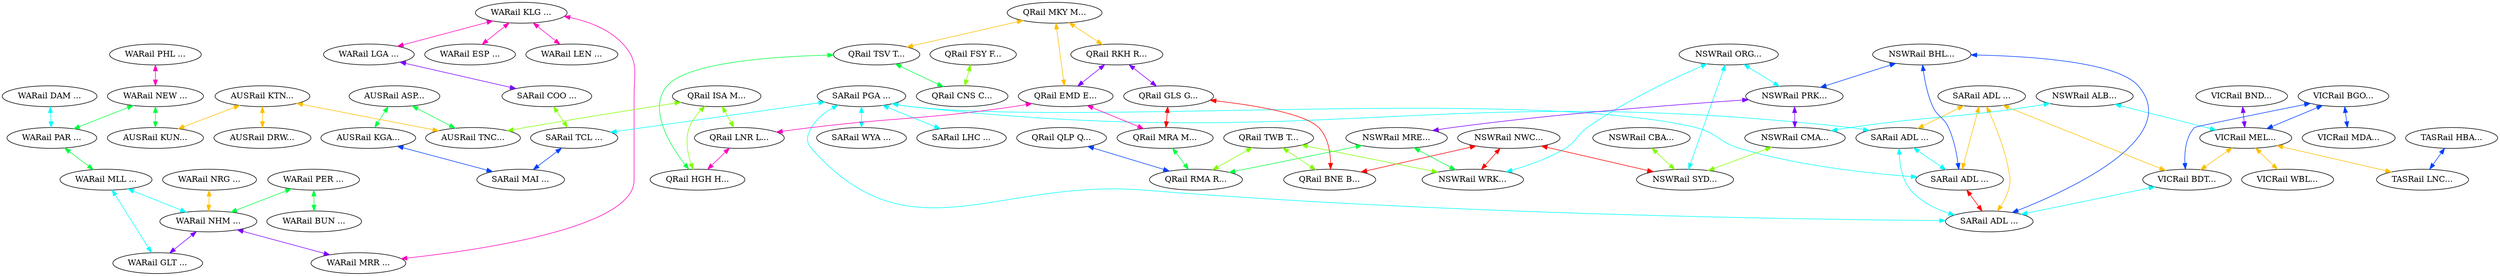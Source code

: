 graph x {
"WARail BUN Bunbury" [pos="1.15277777777778,-5.90277777777778",label="WARail BUN ..."]
"WARail PER Perth" [pos="0.847222222222222,-5.26388888888889",label="WARail PER ..."]
"WARail NHM Northam" [pos="1.36111111111111,-5.02777777777778",label="WARail NHM ..."]
"WARail NRG Narrogin" [pos="1.69444444444444,-5.69444444444444",label="WARail NRG ..."]
"WARail MRR Merredin" [pos="1.875,-4.75",label="WARail MRR ..."]
"WARail GLT Geralton" [pos="0.625,-4.58333333333333",label="WARail GLT ..."]
"WARail MLL Mullewa" [pos="1.36111111111111,-4.29166666666667",label="WARail MLL ..."]
"WARail ESP Esperance" [pos="2.26388888888889,-5.73611111111111",label="WARail ESP ..."]
"WARail KLG Kalgoorlie" [pos="2.45833333333333,-4.70833333333333",label="WARail KLG ..."]
"WARail LEN Leonora" [pos="2.30555555555556,-4.04166666666667",label="WARail LEN ..."]
"WARail LGA Loongana" [pos="3.04166666666667,-4.72222222222222",label="WARail LGA ..."]
"WARail PAR Parabadoo" [pos="1.93055555555556,-3.5",label="WARail PAR ..."]
"WARail DAM Dampier" [pos="1.20833333333333,-2.93055555555556",label="WARail DAM ..."]
"WARail NEW Newman" [pos="2.43055555555556,-2.98611111111111",label="WARail NEW ..."]
"WARail PHL Port Hedland" [pos="1.79166666666667,-2.47222222222222",label="WARail PHL ..."]
"SARail COO Cook" [pos="3.65277777777778,-4.73611111111111",label="SARail COO ..."]
"SARail TCL Tarcoola" [pos="4.61111111111111,-4.98611111111111",label="SARail TCL ..."]
"SARail MAI Manguri" [pos="4.79166666666667,-4.41666666666667",label="SARail MAI ..."]
"AUSRail KGA Kulgera" [pos="4.88888888888889,-3.79166666666667",label="AUSRail KGA..."]
"SARail PGA Port Augusta" [pos="5.26388888888889,-5.04166666666667",label="SARail PGA ..."]
"SARail LHC Leight Creek" [pos="5.41666666666667,-4.44444444444444",label="SARail LHC ..."]
"SARail WYA Whyalla" [pos="4.72222222222222,-5.51388888888889",label="SARail WYA ..."]
"SARail ADL Adelaide R" [pos="4.80555555555556,-7.15277777777778",label="SARail ADL ..."]
"SARail ADL Adelaide G" [pos="4.80555555555556,-6.29166666666667",label="SARail ADL ..."]
"SARail ADL Adelaide I" [pos="4.36111111111111,-6.72222222222222",label="SARail ADL ..."]
"SARail ADL Adelaide O" [pos="5.25,-6.72222222222222",label="SARail ADL ..."]
"VICRail BDT Bordertown" [pos="5.75,-6.36111111111111",label="VICRail BDT..."]
"VICRail MEL Melbourne" [pos="6.48611111111111,-6.65277777777778",label="VICRail MEL..."]
"VICRail WBL Warnambool" [pos="5.95833333333333,-6.84722222222222",label="VICRail WBL..."]
"VICRail BND Bairnsdale" [pos="7.11111111111111,-6.68055555555556",label="VICRail BND..."]
"NSWRail ALB Albany" [pos="6.73611111111111,-6.08333333333333",label="NSWRail ALB..."]
"VICRail BGO Bendigo" [pos="6.19444444444444,-6.02777777777778",label="VICRail BGO..."]
"VICRail MDA Mildura" [pos="5.93055555555556,-5.54166666666667",label="VICRail MDA..."]
"TASRail LNC Launceston" [pos="6.41666666666667,-7.34722222222222",label="TASRail LNC..."]
"TASRail HBA Hobart" [pos="6.84722222222222,-7.80555555555556",label="TASRail HBA..."]
"NSWRail CMA Cootamundra" [pos="7.08333333333333,-5.56944444444444",label="NSWRail CMA..."]
"NSWRail CBA Canberra" [pos="7.25,-6.15277777777778",label="NSWRail CBA..."]
"NSWRail SYD Sydney" [pos="7.81944444444444,-5.625",label="NSWRail SYD..."]
"NSWRail ORG Orange" [pos="7.15277777777778,-5.05555555555556",label="NSWRail ORG..."]
"NSWRail PRK Parkes" [pos="6.47222222222222,-5.02777777777778",label="NSWRail PRK..."]
"NSWRail BHL Broken Hill" [pos="5.88888888888889,-4.98611111111111",label="NSWRail BHL..."]
"NSWRail WRK Werris Creek" [pos="7.66666666666667,-4.73611111111111",label="NSWRail WRK..."]
"NSWRail NWC Newcastle" [pos="8.26388888888889,-5.06944444444444",label="NSWRail NWC..."]
"NSWRail MRE Moree" [pos="6.47222222222222,-4.47222222222222",label="NSWRail MRE..."]
"QRail BNE Brisbane" [pos="8.31944444444444,-4.04166666666667",label="QRail BNE B..."]
"QRail TWB Toowoomba" [pos="7.66666666666667,-3.97222222222222",label="QRail TWB T..."]
"QRail RMA Roma" [pos="6.58333333333333,-3.94444444444444",label="QRail RMA R..."]
"QRail QLP Quilpie" [pos="5.97222222222222,-3.95833333333333",label="QRail QLP Q..."]
"QRail MRA Moura" [pos="7.11111111111111,-3.70833333333333",label="QRail MRA M..."]
"QRail GLS Gladstone" [pos="8.09722222222222,-3.43055555555556",label="QRail GLS G..."]
"QRail RKH Rockhampton" [pos="7.51388888888889,-3.22222222222222",label="QRail RKH R..."]
"QRail EMD Emerald" [pos="6.70833333333333,-3.22222222222222",label="QRail EMD E..."]
"QRail LNR Longreach" [pos="5.94444444444444,-3.27777777777778",label="QRail LNR L..."]
"QRail MKY Mackay" [pos="7.61111111111111,-2.66666666666667",label="QRail MKY M..."]
"QRail TSV Townsville" [pos="7.11111111111111,-2.27777777777778",label="QRail TSV T..."]
"QRail HGH Hughenden" [pos="6.43055555555556,-2.63888888888889",label="QRail HGH H..."]
"QRail ISA Mt Isa" [pos="5.875,-2.56944444444444",label="QRail ISA M..."]
"QRail CNS Cairns" [pos="6.94444444444444,-1.68055555555556",label="QRail CNS C..."]
"QRail FSY Forsythe" [pos="6.125,-1.98611111111111",label="QRail FSY F..."]
"AUSRail ASP Alice Springs" [pos="4.48611111111111,-3.30555555555556",label="AUSRail ASP..."]
"AUSRail TNC Tennant Creek" [pos="4.33333333333333,-2.55555555555556",label="AUSRail TNC..."]
"AUSRail KTN Katherine" [pos="4.16666666666667,-1.76388888888889",label="AUSRail KTN..."]
"AUSRail DRW Darwin" [pos="3.88888888888889,-1.16666666666667",label="AUSRail DRW..."]
"AUSRail KUN Kunanurra" [pos="3.51388888888889,-1.79166666666667",label="AUSRail KUN..."]
"QRail MKY Mackay" -- "QRail TSV Townsville" [dir="both",color="0.125,1,1"]
"QRail MKY Mackay" -- "QRail RKH Rockhampton" [dir="both",color="0.125,1,1"]
"QRail MKY Mackay" -- "QRail EMD Emerald" [dir="both",color="0.125,1,1"]
"QRail ISA Mt Isa" -- "QRail LNR Longreach" [dir="both",color="0.25,1,1"]
"QRail ISA Mt Isa" -- "AUSRail TNC Tennant Creek" [dir="both",color="0.25,1,1"]
"QRail ISA Mt Isa" -- "QRail HGH Hughenden" [dir="both",color="0.25,1,1"]
"AUSRail ASP Alice Springs" -- "AUSRail TNC Tennant Creek" [dir="both",color="0.375,1,1"]
"AUSRail ASP Alice Springs" -- "AUSRail KGA Kulgera" [dir="both",color="0.375,1,1"]
"NSWRail ORG Orange" -- "NSWRail WRK Werris Creek" [dir="both",color="0.5,1,1"]
"NSWRail ORG Orange" -- "NSWRail SYD Sydney" [dir="both",color="0.5,1,1"]
"NSWRail ORG Orange" -- "NSWRail PRK Parkes" [dir="both",color="0.5,1,1"]
"VICRail BGO Bendigo" -- "VICRail MDA Mildura" [dir="both",color="0.625,1,1"]
"VICRail BGO Bendigo" -- "VICRail MEL Melbourne" [dir="both",color="0.625,1,1"]
"VICRail BGO Bendigo" -- "VICRail BDT Bordertown" [dir="both",color="0.625,1,1"]
"QRail RKH Rockhampton" -- "QRail GLS Gladstone" [dir="both",color="0.75,1,1"]
"QRail RKH Rockhampton" -- "QRail EMD Emerald" [dir="both",color="0.75,1,1"]
"WARail KLG Kalgoorlie" -- "WARail LGA Loongana" [dir="both",color="0.875,1,1"]
"WARail KLG Kalgoorlie" -- "WARail ESP Esperance" [dir="both",color="0.875,1,1"]
"WARail KLG Kalgoorlie" -- "WARail MRR Merredin" [dir="both",color="0.875,1,1"]
"WARail KLG Kalgoorlie" -- "WARail LEN Leonora" [dir="both",color="0.875,1,1"]
"NSWRail NWC Newcastle" -- "QRail BNE Brisbane" [dir="both",color="1,1,1"]
"NSWRail NWC Newcastle" -- "NSWRail WRK Werris Creek" [dir="both",color="1,1,1"]
"NSWRail NWC Newcastle" -- "NSWRail SYD Sydney" [dir="both",color="1,1,1"]
"QRail FSY Forsythe" -- "QRail CNS Cairns" [dir="both",color="0.25,1,1"]
"QRail TSV Townsville" -- "QRail CNS Cairns" [dir="both",color="0.375,1,1"]
"QRail TSV Townsville" -- "QRail HGH Hughenden" [dir="both",color="0.375,1,1"]
"SARail PGA Port Augusta" -- "SARail WYA Whyalla" [dir="both",color="0.5,1,1"]
"SARail PGA Port Augusta" -- "SARail LHC Leight Creek" [dir="both",color="0.5,1,1"]
"SARail PGA Port Augusta" -- "SARail ADL Adelaide G" [dir="both",color="0.5,1,1"]
"SARail PGA Port Augusta" -- "SARail TCL Tarcoola" [dir="both",color="0.5,1,1"]
"SARail PGA Port Augusta" -- "SARail ADL Adelaide I" [dir="both",color="0.5,1,1"]
"SARail PGA Port Augusta" -- "SARail ADL Adelaide R" [dir="both",color="0.5,1,1"]
"NSWRail BHL Broken Hill" -- "NSWRail PRK Parkes" [dir="both",color="0.625,1,1"]
"NSWRail BHL Broken Hill" -- "SARail ADL Adelaide R" [dir="both",color="0.625,1,1"]
"NSWRail BHL Broken Hill" -- "SARail ADL Adelaide I" [dir="both",color="0.625,1,1"]
"NSWRail PRK Parkes" -- "NSWRail CMA Cootamundra" [dir="both",color="0.75,1,1"]
"NSWRail PRK Parkes" -- "NSWRail MRE Moree" [dir="both",color="0.75,1,1"]
"WARail PHL Port Hedland" -- "WARail NEW Newman" [dir="both",color="0.875,1,1"]
"SARail ADL Adelaide O" -- "SARail ADL Adelaide G" [dir="both",color="0.125,1,1"]
"SARail ADL Adelaide O" -- "SARail ADL Adelaide I" [dir="both",color="0.125,1,1"]
"SARail ADL Adelaide O" -- "SARail ADL Adelaide R" [dir="both",color="0.125,1,1"]
"SARail ADL Adelaide O" -- "VICRail BDT Bordertown" [dir="both",color="0.125,1,1"]
"QRail TWB Toowoomba" -- "QRail BNE Brisbane" [dir="both",color="0.25,1,1"]
"QRail TWB Toowoomba" -- "NSWRail WRK Werris Creek" [dir="both",color="0.25,1,1"]
"QRail TWB Toowoomba" -- "QRail RMA Roma" [dir="both",color="0.25,1,1"]
"NSWRail MRE Moree" -- "NSWRail WRK Werris Creek" [dir="both",color="0.375,1,1"]
"NSWRail MRE Moree" -- "QRail RMA Roma" [dir="both",color="0.375,1,1"]
"NSWRail ALB Albany" -- "NSWRail CMA Cootamundra" [dir="both",color="0.5,1,1"]
"NSWRail ALB Albany" -- "VICRail MEL Melbourne" [dir="both",color="0.5,1,1"]
"AUSRail KGA Kulgera" -- "SARail MAI Manguri" [dir="both",color="0.625,1,1"]
"VICRail BND Bairnsdale" -- "VICRail MEL Melbourne" [dir="both",color="0.75,1,1"]
"QRail EMD Emerald" -- "QRail MRA Moura" [dir="both",color="0.875,1,1"]
"QRail EMD Emerald" -- "QRail LNR Longreach" [dir="both",color="0.875,1,1"]
"QRail GLS Gladstone" -- "QRail BNE Brisbane" [dir="both",color="1,1,1"]
"QRail GLS Gladstone" -- "QRail MRA Moura" [dir="both",color="1,1,1"]
"AUSRail KTN Katherine" -- "AUSRail DRW Darwin" [dir="both",color="0.125,1,1"]
"AUSRail KTN Katherine" -- "AUSRail TNC Tennant Creek" [dir="both",color="0.125,1,1"]
"AUSRail KTN Katherine" -- "AUSRail KUN Kunanurra" [dir="both",color="0.125,1,1"]
"NSWRail CBA Canberra" -- "NSWRail SYD Sydney" [dir="both",color="0.25,1,1"]
"WARail NEW Newman" -- "WARail PAR Parabadoo" [dir="both",color="0.375,1,1"]
"WARail NEW Newman" -- "AUSRail KUN Kunanurra" [dir="both",color="0.375,1,1"]
"SARail ADL Adelaide G" -- "SARail ADL Adelaide I" [dir="both",color="0.5,1,1"]
"SARail ADL Adelaide G" -- "SARail ADL Adelaide R" [dir="both",color="0.5,1,1"]
"QRail QLP Quilpie" -- "QRail RMA Roma" [dir="both",color="0.625,1,1"]
"WARail LGA Loongana" -- "SARail COO Cook" [dir="both",color="0.75,1,1"]
"QRail LNR Longreach" -- "QRail HGH Hughenden" [dir="both",color="0.875,1,1"]
"VICRail MEL Melbourne" -- "TASRail LNC Launceston" [dir="both",color="0.125,1,1"]
"VICRail MEL Melbourne" -- "VICRail WBL Warnambool" [dir="both",color="0.125,1,1"]
"VICRail MEL Melbourne" -- "VICRail BDT Bordertown" [dir="both",color="0.125,1,1"]
"WARail PER Perth" -- "WARail NHM Northam" [dir="both",color="0.375,1,1"]
"WARail PER Perth" -- "WARail BUN Bunbury" [dir="both",color="0.375,1,1"]
"WARail DAM Dampier" -- "WARail PAR Parabadoo" [dir="both",color="0.5,1,1"]
"TASRail HBA Hobart" -- "TASRail LNC Launceston" [dir="both",color="0.625,1,1"]
"SARail ADL Adelaide I" -- "SARail ADL Adelaide R" [dir="both",color="1,1,1"]
"WARail NRG Narrogin" -- "WARail NHM Northam" [dir="both",color="0.125,1,1"]
"SARail COO Cook" -- "SARail TCL Tarcoola" [dir="both",color="0.25,1,1"]
"WARail PAR Parabadoo" -- "WARail MLL Mullewa" [dir="both",color="0.375,1,1"]
"WARail MLL Mullewa" -- "WARail GLT Geralton" [dir="both",color="0.5,1,1"]
"WARail MLL Mullewa" -- "WARail NHM Northam" [dir="both",color="0.5,1,1"]
"SARail TCL Tarcoola" -- "SARail MAI Manguri" [dir="both",color="0.625,1,1"]
"WARail NHM Northam" -- "WARail GLT Geralton" [dir="both",color="0.75,1,1"]
"WARail NHM Northam" -- "WARail MRR Merredin" [dir="both",color="0.75,1,1"]
"NSWRail CMA Cootamundra" -- "NSWRail SYD Sydney" [dir="both",color="0.25,1,1"]
"VICRail BDT Bordertown" -- "SARail ADL Adelaide R" [dir="both",color="0.5,1,1"]
"QRail MRA Moura" -- "QRail RMA Roma" [dir="both",color="0.375,1,1"]
}
